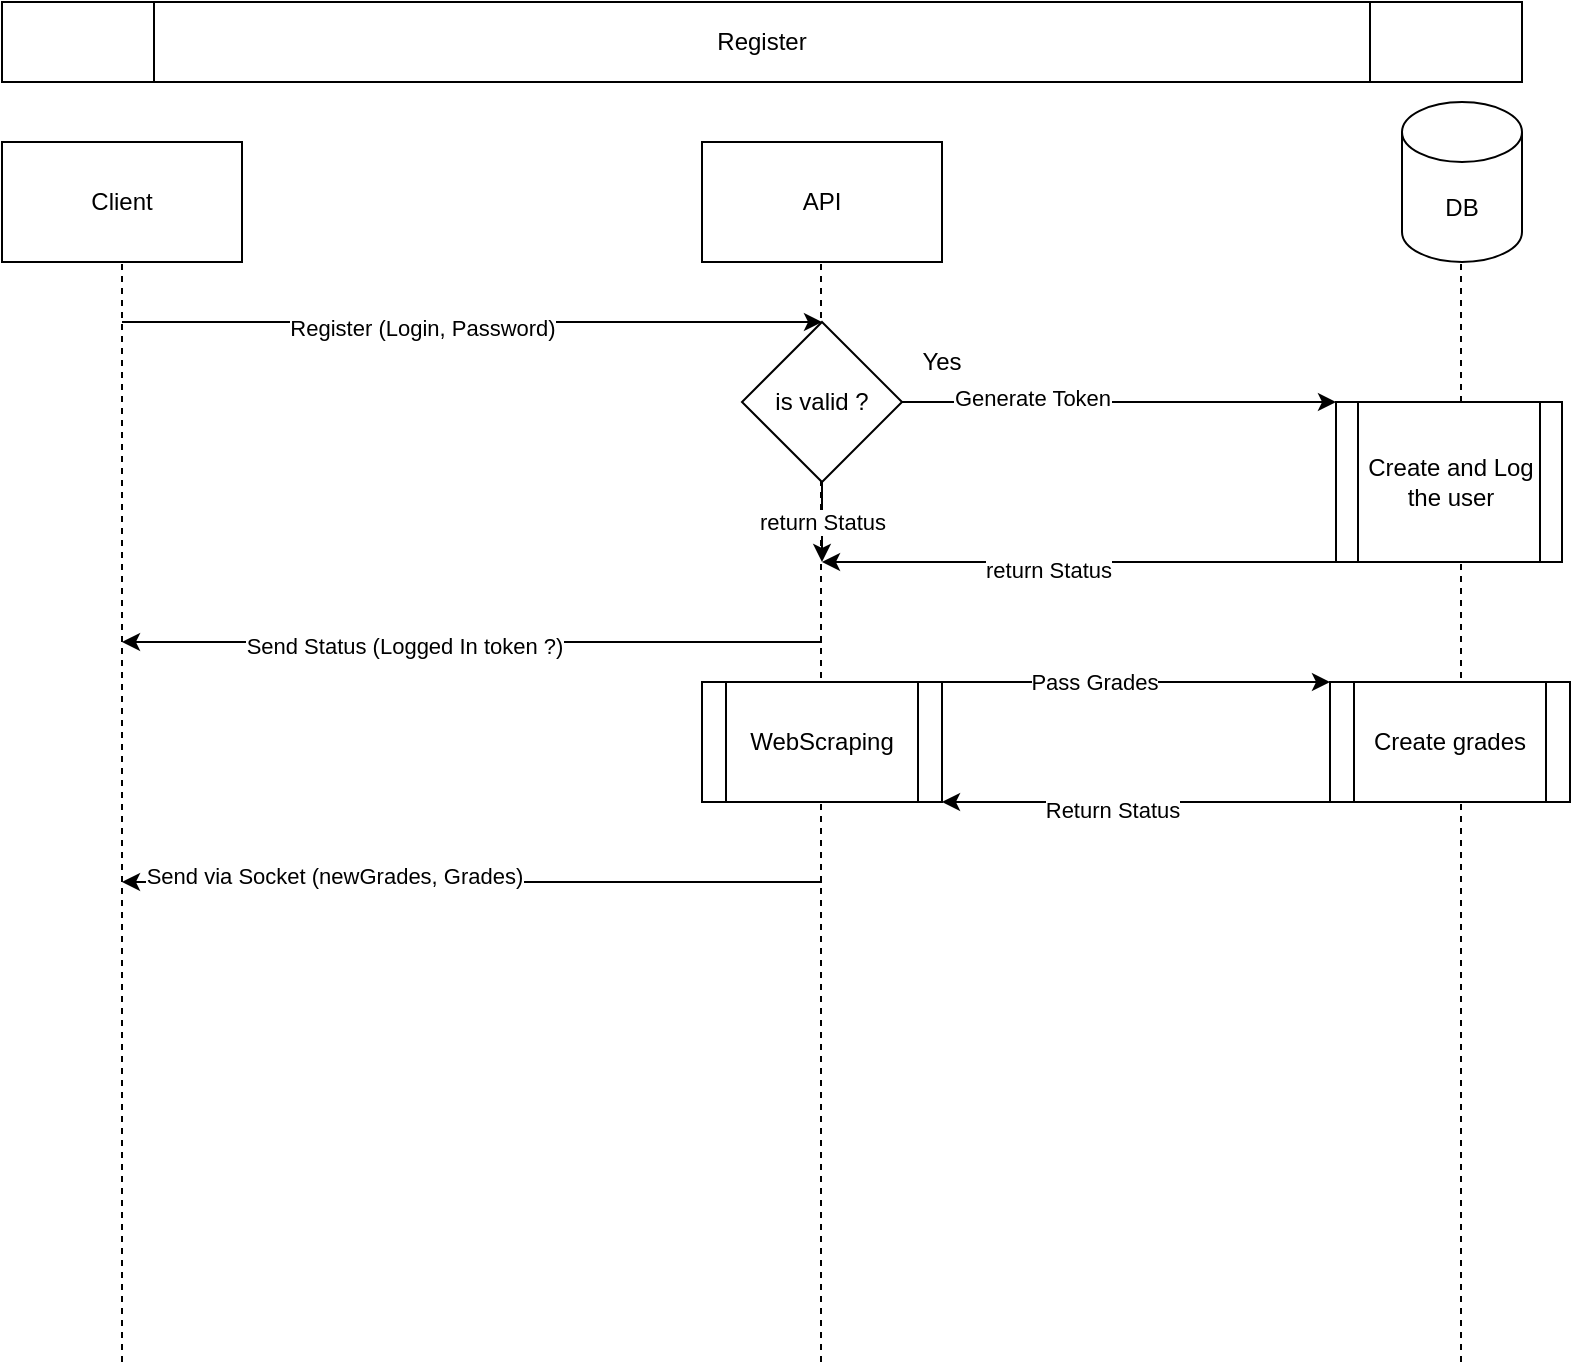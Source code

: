<mxfile version="14.8.5" type="device"><diagram id="R85A95z32vFDKIwBJ9V_" name="Page-1"><mxGraphModel dx="1422" dy="737" grid="1" gridSize="10" guides="1" tooltips="1" connect="1" arrows="1" fold="1" page="1" pageScale="1" pageWidth="827" pageHeight="1169" math="0" shadow="0"><root><mxCell id="0"/><mxCell id="1" parent="0"/><mxCell id="PggI35o9A7kcgsylmC8S-2" value="DB" style="shape=cylinder3;whiteSpace=wrap;html=1;boundedLbl=1;backgroundOutline=1;size=15;" vertex="1" parent="1"><mxGeometry x="740" y="50" width="60" height="80" as="geometry"/></mxCell><mxCell id="PggI35o9A7kcgsylmC8S-3" value="Client" style="rounded=0;whiteSpace=wrap;html=1;" vertex="1" parent="1"><mxGeometry x="40" y="70" width="120" height="60" as="geometry"/></mxCell><mxCell id="PggI35o9A7kcgsylmC8S-4" value="API" style="rounded=0;whiteSpace=wrap;html=1;" vertex="1" parent="1"><mxGeometry x="390" y="70" width="120" height="60" as="geometry"/></mxCell><mxCell id="PggI35o9A7kcgsylmC8S-5" value="" style="endArrow=none;dashed=1;html=1;entryX=0.5;entryY=1;entryDx=0;entryDy=0;" edge="1" parent="1" target="PggI35o9A7kcgsylmC8S-3"><mxGeometry width="50" height="50" relative="1" as="geometry"><mxPoint x="100" y="680" as="sourcePoint"/><mxPoint x="440" y="350" as="targetPoint"/></mxGeometry></mxCell><mxCell id="PggI35o9A7kcgsylmC8S-6" value="" style="endArrow=none;dashed=1;html=1;entryX=0.5;entryY=1;entryDx=0;entryDy=0;" edge="1" parent="1"><mxGeometry width="50" height="50" relative="1" as="geometry"><mxPoint x="449.5" y="680" as="sourcePoint"/><mxPoint x="449.5" y="130" as="targetPoint"/></mxGeometry></mxCell><mxCell id="PggI35o9A7kcgsylmC8S-7" value="" style="endArrow=none;dashed=1;html=1;entryX=0.5;entryY=1;entryDx=0;entryDy=0;" edge="1" parent="1"><mxGeometry width="50" height="50" relative="1" as="geometry"><mxPoint x="769.5" y="680" as="sourcePoint"/><mxPoint x="769.5" y="130" as="targetPoint"/></mxGeometry></mxCell><mxCell id="PggI35o9A7kcgsylmC8S-8" value="" style="endArrow=classic;html=1;" edge="1" parent="1"><mxGeometry width="50" height="50" relative="1" as="geometry"><mxPoint x="100" y="160" as="sourcePoint"/><mxPoint x="450" y="160" as="targetPoint"/></mxGeometry></mxCell><mxCell id="PggI35o9A7kcgsylmC8S-9" value="Register (Login, Password)" style="edgeLabel;html=1;align=center;verticalAlign=middle;resizable=0;points=[];" vertex="1" connectable="0" parent="PggI35o9A7kcgsylmC8S-8"><mxGeometry x="-0.143" y="-3" relative="1" as="geometry"><mxPoint as="offset"/></mxGeometry></mxCell><mxCell id="PggI35o9A7kcgsylmC8S-11" value="Register" style="shape=process;whiteSpace=wrap;html=1;backgroundOutline=1;" vertex="1" parent="1"><mxGeometry x="40" width="760" height="40" as="geometry"/></mxCell><mxCell id="PggI35o9A7kcgsylmC8S-13" value="is valid ?" style="rhombus;whiteSpace=wrap;html=1;" vertex="1" parent="1"><mxGeometry x="410" y="160" width="80" height="80" as="geometry"/></mxCell><mxCell id="PggI35o9A7kcgsylmC8S-14" value="" style="endArrow=classic;html=1;exitX=1;exitY=0.5;exitDx=0;exitDy=0;entryX=0;entryY=0;entryDx=0;entryDy=0;" edge="1" parent="1" source="PggI35o9A7kcgsylmC8S-13" target="PggI35o9A7kcgsylmC8S-18"><mxGeometry width="50" height="50" relative="1" as="geometry"><mxPoint x="390" y="300" as="sourcePoint"/><mxPoint x="770" y="200" as="targetPoint"/></mxGeometry></mxCell><mxCell id="PggI35o9A7kcgsylmC8S-24" value="Generate Token" style="edgeLabel;html=1;align=center;verticalAlign=middle;resizable=0;points=[];" vertex="1" connectable="0" parent="PggI35o9A7kcgsylmC8S-14"><mxGeometry x="-0.401" y="2" relative="1" as="geometry"><mxPoint as="offset"/></mxGeometry></mxCell><mxCell id="PggI35o9A7kcgsylmC8S-15" value="Yes" style="text;html=1;strokeColor=none;fillColor=none;align=center;verticalAlign=middle;whiteSpace=wrap;rounded=0;" vertex="1" parent="1"><mxGeometry x="490" y="170" width="40" height="20" as="geometry"/></mxCell><mxCell id="PggI35o9A7kcgsylmC8S-16" value="" style="endArrow=classic;html=1;exitX=0;exitY=1;exitDx=0;exitDy=0;" edge="1" parent="1" source="PggI35o9A7kcgsylmC8S-18"><mxGeometry width="50" height="50" relative="1" as="geometry"><mxPoint x="770" y="280" as="sourcePoint"/><mxPoint x="450" y="280" as="targetPoint"/></mxGeometry></mxCell><mxCell id="PggI35o9A7kcgsylmC8S-20" value="return Status" style="edgeLabel;html=1;align=center;verticalAlign=middle;resizable=0;points=[];" vertex="1" connectable="0" parent="PggI35o9A7kcgsylmC8S-16"><mxGeometry x="0.136" y="4" relative="1" as="geometry"><mxPoint x="2" as="offset"/></mxGeometry></mxCell><mxCell id="PggI35o9A7kcgsylmC8S-17" value="" style="endArrow=none;html=1;" edge="1" parent="1"><mxGeometry width="50" height="50" relative="1" as="geometry"><mxPoint x="770" y="280" as="sourcePoint"/><mxPoint x="770" y="200" as="targetPoint"/></mxGeometry></mxCell><mxCell id="PggI35o9A7kcgsylmC8S-18" value="Create and Log the user" style="shape=process;whiteSpace=wrap;html=1;backgroundOutline=1;" vertex="1" parent="1"><mxGeometry x="707" y="200" width="113" height="80" as="geometry"/></mxCell><mxCell id="PggI35o9A7kcgsylmC8S-21" value="return Status" style="endArrow=classic;html=1;exitX=0.5;exitY=1;exitDx=0;exitDy=0;" edge="1" parent="1" source="PggI35o9A7kcgsylmC8S-13"><mxGeometry width="50" height="50" relative="1" as="geometry"><mxPoint x="390" y="290" as="sourcePoint"/><mxPoint x="450" y="280" as="targetPoint"/></mxGeometry></mxCell><mxCell id="PggI35o9A7kcgsylmC8S-22" value="" style="endArrow=classic;html=1;" edge="1" parent="1"><mxGeometry width="50" height="50" relative="1" as="geometry"><mxPoint x="450" y="320" as="sourcePoint"/><mxPoint x="100" y="320" as="targetPoint"/></mxGeometry></mxCell><mxCell id="PggI35o9A7kcgsylmC8S-23" value="Send Status (Logged In token ?)" style="edgeLabel;html=1;align=center;verticalAlign=middle;resizable=0;points=[];" vertex="1" connectable="0" parent="PggI35o9A7kcgsylmC8S-22"><mxGeometry x="0.194" y="2" relative="1" as="geometry"><mxPoint as="offset"/></mxGeometry></mxCell><mxCell id="PggI35o9A7kcgsylmC8S-30" value="WebScraping" style="shape=process;whiteSpace=wrap;html=1;backgroundOutline=1;" vertex="1" parent="1"><mxGeometry x="390" y="340" width="120" height="60" as="geometry"/></mxCell><mxCell id="PggI35o9A7kcgsylmC8S-31" value="" style="endArrow=classic;html=1;exitX=1;exitY=0;exitDx=0;exitDy=0;entryX=0;entryY=0;entryDx=0;entryDy=0;" edge="1" parent="1" source="PggI35o9A7kcgsylmC8S-30" target="PggI35o9A7kcgsylmC8S-32"><mxGeometry width="50" height="50" relative="1" as="geometry"><mxPoint x="390" y="400" as="sourcePoint"/><mxPoint x="770" y="340" as="targetPoint"/></mxGeometry></mxCell><mxCell id="PggI35o9A7kcgsylmC8S-35" value="Pass Grades" style="edgeLabel;html=1;align=center;verticalAlign=middle;resizable=0;points=[];" vertex="1" connectable="0" parent="PggI35o9A7kcgsylmC8S-31"><mxGeometry x="-0.216" relative="1" as="geometry"><mxPoint as="offset"/></mxGeometry></mxCell><mxCell id="PggI35o9A7kcgsylmC8S-32" value="Create grades" style="shape=process;whiteSpace=wrap;html=1;backgroundOutline=1;" vertex="1" parent="1"><mxGeometry x="704" y="340" width="120" height="60" as="geometry"/></mxCell><mxCell id="PggI35o9A7kcgsylmC8S-33" value="" style="endArrow=classic;html=1;exitX=0;exitY=1;exitDx=0;exitDy=0;entryX=1;entryY=1;entryDx=0;entryDy=0;" edge="1" parent="1" source="PggI35o9A7kcgsylmC8S-32" target="PggI35o9A7kcgsylmC8S-30"><mxGeometry width="50" height="50" relative="1" as="geometry"><mxPoint x="390" y="400" as="sourcePoint"/><mxPoint x="440" y="350" as="targetPoint"/></mxGeometry></mxCell><mxCell id="PggI35o9A7kcgsylmC8S-34" value="Return Status" style="edgeLabel;html=1;align=center;verticalAlign=middle;resizable=0;points=[];" vertex="1" connectable="0" parent="PggI35o9A7kcgsylmC8S-33"><mxGeometry x="0.124" y="4" relative="1" as="geometry"><mxPoint as="offset"/></mxGeometry></mxCell><mxCell id="PggI35o9A7kcgsylmC8S-36" value="" style="endArrow=classic;html=1;" edge="1" parent="1"><mxGeometry width="50" height="50" relative="1" as="geometry"><mxPoint x="450" y="440" as="sourcePoint"/><mxPoint x="100" y="440" as="targetPoint"/></mxGeometry></mxCell><mxCell id="PggI35o9A7kcgsylmC8S-37" value="Send via Socket (newGrades, Grades)" style="edgeLabel;html=1;align=center;verticalAlign=middle;resizable=0;points=[];" vertex="1" connectable="0" parent="PggI35o9A7kcgsylmC8S-36"><mxGeometry x="0.394" y="-3" relative="1" as="geometry"><mxPoint as="offset"/></mxGeometry></mxCell></root></mxGraphModel></diagram></mxfile>